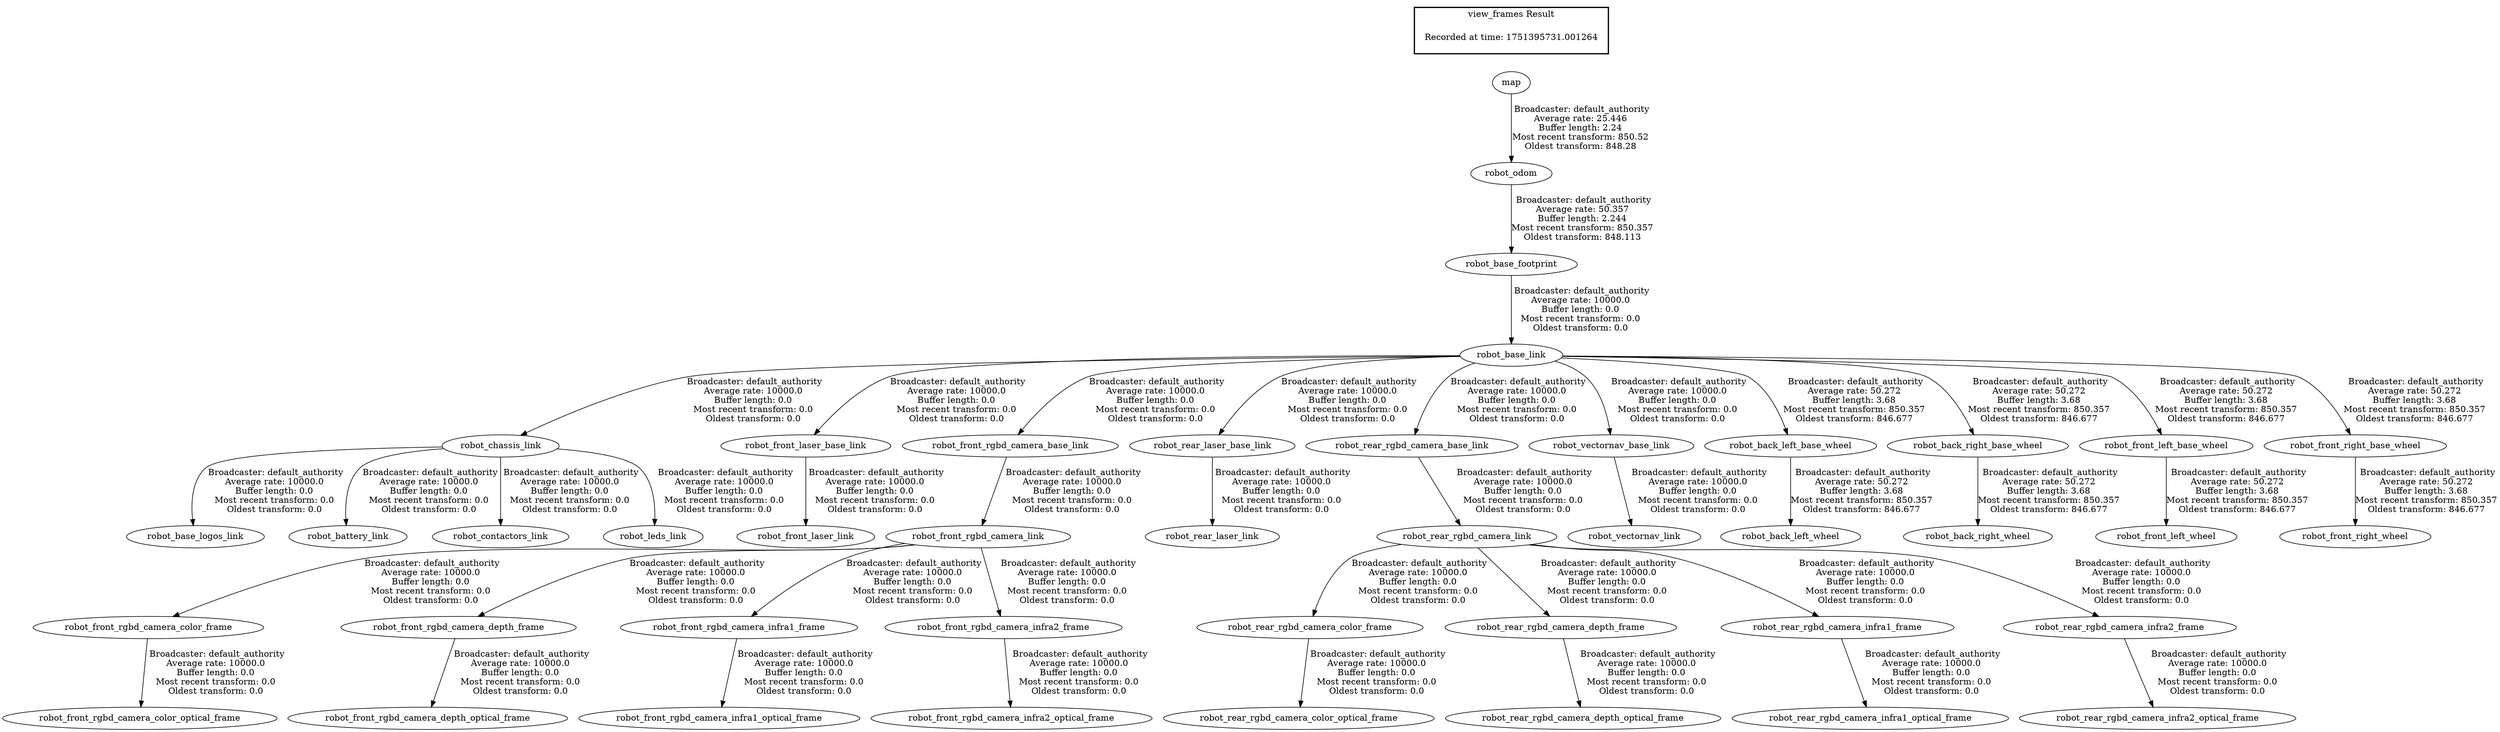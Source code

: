 digraph G {
"robot_base_footprint" -> "robot_base_link"[label=" Broadcaster: default_authority\nAverage rate: 10000.0\nBuffer length: 0.0\nMost recent transform: 0.0\nOldest transform: 0.0\n"];
"robot_odom" -> "robot_base_footprint"[label=" Broadcaster: default_authority\nAverage rate: 50.357\nBuffer length: 2.244\nMost recent transform: 850.357\nOldest transform: 848.113\n"];
"robot_chassis_link" -> "robot_base_logos_link"[label=" Broadcaster: default_authority\nAverage rate: 10000.0\nBuffer length: 0.0\nMost recent transform: 0.0\nOldest transform: 0.0\n"];
"robot_base_link" -> "robot_chassis_link"[label=" Broadcaster: default_authority\nAverage rate: 10000.0\nBuffer length: 0.0\nMost recent transform: 0.0\nOldest transform: 0.0\n"];
"robot_chassis_link" -> "robot_battery_link"[label=" Broadcaster: default_authority\nAverage rate: 10000.0\nBuffer length: 0.0\nMost recent transform: 0.0\nOldest transform: 0.0\n"];
"robot_chassis_link" -> "robot_contactors_link"[label=" Broadcaster: default_authority\nAverage rate: 10000.0\nBuffer length: 0.0\nMost recent transform: 0.0\nOldest transform: 0.0\n"];
"robot_base_link" -> "robot_front_laser_base_link"[label=" Broadcaster: default_authority\nAverage rate: 10000.0\nBuffer length: 0.0\nMost recent transform: 0.0\nOldest transform: 0.0\n"];
"robot_front_laser_base_link" -> "robot_front_laser_link"[label=" Broadcaster: default_authority\nAverage rate: 10000.0\nBuffer length: 0.0\nMost recent transform: 0.0\nOldest transform: 0.0\n"];
"robot_base_link" -> "robot_front_rgbd_camera_base_link"[label=" Broadcaster: default_authority\nAverage rate: 10000.0\nBuffer length: 0.0\nMost recent transform: 0.0\nOldest transform: 0.0\n"];
"robot_front_rgbd_camera_link" -> "robot_front_rgbd_camera_color_frame"[label=" Broadcaster: default_authority\nAverage rate: 10000.0\nBuffer length: 0.0\nMost recent transform: 0.0\nOldest transform: 0.0\n"];
"robot_front_rgbd_camera_base_link" -> "robot_front_rgbd_camera_link"[label=" Broadcaster: default_authority\nAverage rate: 10000.0\nBuffer length: 0.0\nMost recent transform: 0.0\nOldest transform: 0.0\n"];
"robot_front_rgbd_camera_color_frame" -> "robot_front_rgbd_camera_color_optical_frame"[label=" Broadcaster: default_authority\nAverage rate: 10000.0\nBuffer length: 0.0\nMost recent transform: 0.0\nOldest transform: 0.0\n"];
"robot_front_rgbd_camera_link" -> "robot_front_rgbd_camera_depth_frame"[label=" Broadcaster: default_authority\nAverage rate: 10000.0\nBuffer length: 0.0\nMost recent transform: 0.0\nOldest transform: 0.0\n"];
"robot_front_rgbd_camera_depth_frame" -> "robot_front_rgbd_camera_depth_optical_frame"[label=" Broadcaster: default_authority\nAverage rate: 10000.0\nBuffer length: 0.0\nMost recent transform: 0.0\nOldest transform: 0.0\n"];
"robot_front_rgbd_camera_link" -> "robot_front_rgbd_camera_infra1_frame"[label=" Broadcaster: default_authority\nAverage rate: 10000.0\nBuffer length: 0.0\nMost recent transform: 0.0\nOldest transform: 0.0\n"];
"robot_front_rgbd_camera_infra1_frame" -> "robot_front_rgbd_camera_infra1_optical_frame"[label=" Broadcaster: default_authority\nAverage rate: 10000.0\nBuffer length: 0.0\nMost recent transform: 0.0\nOldest transform: 0.0\n"];
"robot_front_rgbd_camera_link" -> "robot_front_rgbd_camera_infra2_frame"[label=" Broadcaster: default_authority\nAverage rate: 10000.0\nBuffer length: 0.0\nMost recent transform: 0.0\nOldest transform: 0.0\n"];
"robot_front_rgbd_camera_infra2_frame" -> "robot_front_rgbd_camera_infra2_optical_frame"[label=" Broadcaster: default_authority\nAverage rate: 10000.0\nBuffer length: 0.0\nMost recent transform: 0.0\nOldest transform: 0.0\n"];
"robot_chassis_link" -> "robot_leds_link"[label=" Broadcaster: default_authority\nAverage rate: 10000.0\nBuffer length: 0.0\nMost recent transform: 0.0\nOldest transform: 0.0\n"];
"robot_base_link" -> "robot_rear_laser_base_link"[label=" Broadcaster: default_authority\nAverage rate: 10000.0\nBuffer length: 0.0\nMost recent transform: 0.0\nOldest transform: 0.0\n"];
"robot_rear_laser_base_link" -> "robot_rear_laser_link"[label=" Broadcaster: default_authority\nAverage rate: 10000.0\nBuffer length: 0.0\nMost recent transform: 0.0\nOldest transform: 0.0\n"];
"robot_base_link" -> "robot_rear_rgbd_camera_base_link"[label=" Broadcaster: default_authority\nAverage rate: 10000.0\nBuffer length: 0.0\nMost recent transform: 0.0\nOldest transform: 0.0\n"];
"robot_rear_rgbd_camera_link" -> "robot_rear_rgbd_camera_color_frame"[label=" Broadcaster: default_authority\nAverage rate: 10000.0\nBuffer length: 0.0\nMost recent transform: 0.0\nOldest transform: 0.0\n"];
"robot_rear_rgbd_camera_base_link" -> "robot_rear_rgbd_camera_link"[label=" Broadcaster: default_authority\nAverage rate: 10000.0\nBuffer length: 0.0\nMost recent transform: 0.0\nOldest transform: 0.0\n"];
"robot_rear_rgbd_camera_color_frame" -> "robot_rear_rgbd_camera_color_optical_frame"[label=" Broadcaster: default_authority\nAverage rate: 10000.0\nBuffer length: 0.0\nMost recent transform: 0.0\nOldest transform: 0.0\n"];
"robot_rear_rgbd_camera_link" -> "robot_rear_rgbd_camera_depth_frame"[label=" Broadcaster: default_authority\nAverage rate: 10000.0\nBuffer length: 0.0\nMost recent transform: 0.0\nOldest transform: 0.0\n"];
"robot_rear_rgbd_camera_depth_frame" -> "robot_rear_rgbd_camera_depth_optical_frame"[label=" Broadcaster: default_authority\nAverage rate: 10000.0\nBuffer length: 0.0\nMost recent transform: 0.0\nOldest transform: 0.0\n"];
"robot_rear_rgbd_camera_link" -> "robot_rear_rgbd_camera_infra1_frame"[label=" Broadcaster: default_authority\nAverage rate: 10000.0\nBuffer length: 0.0\nMost recent transform: 0.0\nOldest transform: 0.0\n"];
"robot_rear_rgbd_camera_infra1_frame" -> "robot_rear_rgbd_camera_infra1_optical_frame"[label=" Broadcaster: default_authority\nAverage rate: 10000.0\nBuffer length: 0.0\nMost recent transform: 0.0\nOldest transform: 0.0\n"];
"robot_rear_rgbd_camera_link" -> "robot_rear_rgbd_camera_infra2_frame"[label=" Broadcaster: default_authority\nAverage rate: 10000.0\nBuffer length: 0.0\nMost recent transform: 0.0\nOldest transform: 0.0\n"];
"robot_rear_rgbd_camera_infra2_frame" -> "robot_rear_rgbd_camera_infra2_optical_frame"[label=" Broadcaster: default_authority\nAverage rate: 10000.0\nBuffer length: 0.0\nMost recent transform: 0.0\nOldest transform: 0.0\n"];
"robot_base_link" -> "robot_vectornav_base_link"[label=" Broadcaster: default_authority\nAverage rate: 10000.0\nBuffer length: 0.0\nMost recent transform: 0.0\nOldest transform: 0.0\n"];
"robot_vectornav_base_link" -> "robot_vectornav_link"[label=" Broadcaster: default_authority\nAverage rate: 10000.0\nBuffer length: 0.0\nMost recent transform: 0.0\nOldest transform: 0.0\n"];
"robot_base_link" -> "robot_back_left_base_wheel"[label=" Broadcaster: default_authority\nAverage rate: 50.272\nBuffer length: 3.68\nMost recent transform: 850.357\nOldest transform: 846.677\n"];
"robot_back_left_base_wheel" -> "robot_back_left_wheel"[label=" Broadcaster: default_authority\nAverage rate: 50.272\nBuffer length: 3.68\nMost recent transform: 850.357\nOldest transform: 846.677\n"];
"robot_base_link" -> "robot_back_right_base_wheel"[label=" Broadcaster: default_authority\nAverage rate: 50.272\nBuffer length: 3.68\nMost recent transform: 850.357\nOldest transform: 846.677\n"];
"robot_back_right_base_wheel" -> "robot_back_right_wheel"[label=" Broadcaster: default_authority\nAverage rate: 50.272\nBuffer length: 3.68\nMost recent transform: 850.357\nOldest transform: 846.677\n"];
"robot_base_link" -> "robot_front_left_base_wheel"[label=" Broadcaster: default_authority\nAverage rate: 50.272\nBuffer length: 3.68\nMost recent transform: 850.357\nOldest transform: 846.677\n"];
"robot_front_left_base_wheel" -> "robot_front_left_wheel"[label=" Broadcaster: default_authority\nAverage rate: 50.272\nBuffer length: 3.68\nMost recent transform: 850.357\nOldest transform: 846.677\n"];
"robot_base_link" -> "robot_front_right_base_wheel"[label=" Broadcaster: default_authority\nAverage rate: 50.272\nBuffer length: 3.68\nMost recent transform: 850.357\nOldest transform: 846.677\n"];
"robot_front_right_base_wheel" -> "robot_front_right_wheel"[label=" Broadcaster: default_authority\nAverage rate: 50.272\nBuffer length: 3.68\nMost recent transform: 850.357\nOldest transform: 846.677\n"];
"map" -> "robot_odom"[label=" Broadcaster: default_authority\nAverage rate: 25.446\nBuffer length: 2.24\nMost recent transform: 850.52\nOldest transform: 848.28\n"];
edge [style=invis];
 subgraph cluster_legend { style=bold; color=black; label ="view_frames Result";
"Recorded at time: 1751395731.001264"[ shape=plaintext ] ;
}->"map";
}
